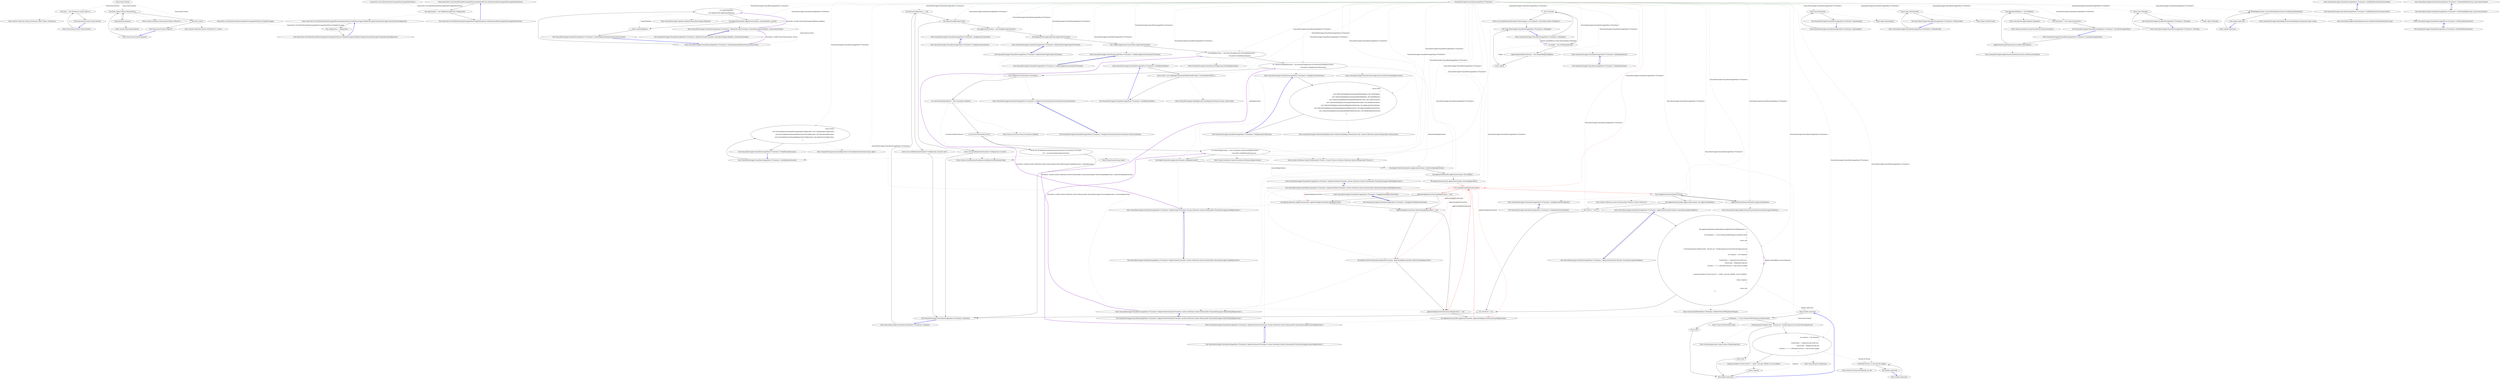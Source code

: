 digraph  {
n12 [label="Nancy.NancyContext", span=""];
n0 [cluster="Nancy.NancyContext.NancyContext()", label="Entry Nancy.NancyContext.NancyContext()", span="14-14"];
n1 [cluster="Nancy.NancyContext.NancyContext()", label="this.Items = new Dictionary<string, object>()", span="16-16"];
n2 [cluster="Nancy.NancyContext.NancyContext()", label="Exit Nancy.NancyContext.NancyContext()", span="14-14"];
n3 [cluster="System.Collections.Generic.Dictionary<TKey, TValue>.Dictionary()", label="Entry System.Collections.Generic.Dictionary<TKey, TValue>.Dictionary()", span="0-0"];
n4 [cluster="Nancy.NancyContext.Dispose()", label="Entry Nancy.NancyContext.Dispose()", span="37-37"];
n5 [cluster="Nancy.NancyContext.Dispose()", label="this.Items.Values.OfType<IDisposable>()", span="39-39"];
n6 [cluster="Nancy.NancyContext.Dispose()", label="disposableItem.Dispose()", span="41-41"];
n7 [cluster="Nancy.NancyContext.Dispose()", label="this.Items.Clear()", span="44-44"];
n9 [cluster="System.Collections.IEnumerable.OfType<TResult>()", label="Entry System.Collections.IEnumerable.OfType<TResult>()", span="0-0"];
n10 [cluster="System.IDisposable.Dispose()", label="Entry System.IDisposable.Dispose()", span="0-0"];
n8 [cluster="Nancy.NancyContext.Dispose()", label="Exit Nancy.NancyContext.Dispose()", span="37-37"];
n11 [cluster="System.Collections.Generic.ICollection<T>.Clear()", label="Entry System.Collections.Generic.ICollection<T>.Clear()", span="0-0"];
m0_0 [cluster="Nancy.Tests.Unit.DefaultNancyBootstrapperBootstrapperBaseFixture.DefaultNancyBootstrapperBootstrapperBaseFixture()", file="DefaultNancyBootstrapperBootstrapperBaseFixture.cs", label="Entry Nancy.Tests.Unit.DefaultNancyBootstrapperBootstrapperBaseFixture.DefaultNancyBootstrapperBootstrapperBaseFixture()", span="16-16"];
m0_1 [cluster="Nancy.Tests.Unit.DefaultNancyBootstrapperBootstrapperBaseFixture.DefaultNancyBootstrapperBootstrapperBaseFixture()", file="DefaultNancyBootstrapperBootstrapperBaseFixture.cs", label="this.bootstrapper = new FakeBootstrapper(this.Configuration)", span="18-18"];
m0_2 [cluster="Nancy.Tests.Unit.DefaultNancyBootstrapperBootstrapperBaseFixture.DefaultNancyBootstrapperBootstrapperBaseFixture()", file="DefaultNancyBootstrapperBootstrapperBaseFixture.cs", label="Exit Nancy.Tests.Unit.DefaultNancyBootstrapperBootstrapperBaseFixture.DefaultNancyBootstrapperBootstrapperBaseFixture()", span="16-16"];
m0_3 [cluster="Nancy.Tests.Unit.DefaultNancyBootstrapperBootstrapperBaseFixture.FakeBootstrapper.FakeBootstrapper(Nancy.Bootstrapper.NancyInternalConfiguration)", file="DefaultNancyBootstrapperBootstrapperBaseFixture.cs", label="Entry Nancy.Tests.Unit.DefaultNancyBootstrapperBootstrapperBaseFixture.FakeBootstrapper.FakeBootstrapper(Nancy.Bootstrapper.NancyInternalConfiguration)", span="30-30"];
m0_4 [cluster="Nancy.Tests.Unit.DefaultNancyBootstrapperBootstrapperBaseFixture.FakeBootstrapper.FakeBootstrapper(Nancy.Bootstrapper.NancyInternalConfiguration)", file="DefaultNancyBootstrapperBootstrapperBaseFixture.cs", label="this.configuration = configuration", span="32-32"];
m0_5 [cluster="Nancy.Tests.Unit.DefaultNancyBootstrapperBootstrapperBaseFixture.FakeBootstrapper.FakeBootstrapper(Nancy.Bootstrapper.NancyInternalConfiguration)", file="DefaultNancyBootstrapperBootstrapperBaseFixture.cs", label="Exit Nancy.Tests.Unit.DefaultNancyBootstrapperBootstrapperBaseFixture.FakeBootstrapper.FakeBootstrapper(Nancy.Bootstrapper.NancyInternalConfiguration)", span="30-30"];
m0_6 [file="DefaultNancyBootstrapperBootstrapperBaseFixture.cs", label="Nancy.Tests.Unit.DefaultNancyBootstrapperBootstrapperBaseFixture", span=""];
m0_7 [file="DefaultNancyBootstrapperBootstrapperBaseFixture.cs", label="Nancy.Tests.Unit.DefaultNancyBootstrapperBootstrapperBaseFixture.FakeBootstrapper", span=""];
m1_114 [cluster="Nancy.Bootstrapper.Pipelines.Pipelines(Nancy.Bootstrapper.IPipelines)", file="NancyBootstrapperBase.cs", label="Entry Nancy.Bootstrapper.Pipelines.Pipelines(Nancy.Bootstrapper.IPipelines)", span="23-23"];
m1_51 [cluster="Nancy.Bootstrapper.NancyInternalConfiguration.GetTypeRegistations()", file="NancyBootstrapperBase.cs", label="Entry Nancy.Bootstrapper.NancyInternalConfiguration.GetTypeRegistations()", span="201-201"];
m1_66 [cluster="Nancy.Bootstrapper.NancyBootstrapperBase<TContainer>.GetApplicationStartupTasks()", file="NancyBootstrapperBase.cs", label="Entry Nancy.Bootstrapper.NancyBootstrapperBase<TContainer>.GetApplicationStartupTasks()", span="306-306"];
m1_87 [cluster="Nancy.Bootstrapper.NancyBootstrapperBase<TContainer>.GetApplicationStartupTasks()", file="NancyBootstrapperBase.cs", label="Exit Nancy.Bootstrapper.NancyBootstrapperBase<TContainer>.GetApplicationStartupTasks()", span="306-306"];
m1_64 [cluster="Nancy.Bootstrapper.NancyBootstrapperBase<TContainer>.RegisterInstances(TContainer, System.Collections.Generic.IEnumerable<Nancy.Bootstrapper.InstanceRegistration>)", file="NancyBootstrapperBase.cs", label="Entry Nancy.Bootstrapper.NancyBootstrapperBase<TContainer>.RegisterInstances(TContainer, System.Collections.Generic.IEnumerable<Nancy.Bootstrapper.InstanceRegistration>)", span="481-481"];
m1_131 [cluster="Nancy.Bootstrapper.NancyBootstrapperBase<TContainer>.RegisterInstances(TContainer, System.Collections.Generic.IEnumerable<Nancy.Bootstrapper.InstanceRegistration>)", file="NancyBootstrapperBase.cs", label="Exit Nancy.Bootstrapper.NancyBootstrapperBase<TContainer>.RegisterInstances(TContainer, System.Collections.Generic.IEnumerable<Nancy.Bootstrapper.InstanceRegistration>)", span="481-481"];
m1_89 [cluster="Nancy.Bootstrapper.NancyBootstrapperBase<TContainer>.GetAllModules(Nancy.NancyContext)", file="NancyBootstrapperBase.cs", label="Entry Nancy.Bootstrapper.NancyBootstrapperBase<TContainer>.GetAllModules(Nancy.NancyContext)", span="319-319"];
m1_90 [cluster="Nancy.Bootstrapper.NancyBootstrapperBase<TContainer>.GetAllModules(Nancy.NancyContext)", file="NancyBootstrapperBase.cs", label="Exit Nancy.Bootstrapper.NancyBootstrapperBase<TContainer>.GetAllModules(Nancy.NancyContext)", span="319-319"];
m1_63 [cluster="Nancy.Bootstrapper.NancyBootstrapperBase<TContainer>.RegisterModules(TContainer, System.Collections.Generic.IEnumerable<Nancy.Bootstrapper.ModuleRegistration>)", file="NancyBootstrapperBase.cs", label="Entry Nancy.Bootstrapper.NancyBootstrapperBase<TContainer>.RegisterModules(TContainer, System.Collections.Generic.IEnumerable<Nancy.Bootstrapper.ModuleRegistration>)", span="474-474"];
m1_130 [cluster="Nancy.Bootstrapper.NancyBootstrapperBase<TContainer>.RegisterModules(TContainer, System.Collections.Generic.IEnumerable<Nancy.Bootstrapper.ModuleRegistration>)", file="NancyBootstrapperBase.cs", label="Exit Nancy.Bootstrapper.NancyBootstrapperBase<TContainer>.RegisterModules(TContainer, System.Collections.Generic.IEnumerable<Nancy.Bootstrapper.ModuleRegistration>)", span="474-474"];
m1_108 [cluster="object.GetHashCode()", file="NancyBootstrapperBase.cs", label="Entry object.GetHashCode()", span="0-0"];
m1_115 [cluster="Nancy.Bootstrapper.NancyBootstrapperBase<TContainer>.RequestStartup(TContainer, Nancy.Bootstrapper.IPipelines, Nancy.NancyContext)", file="NancyBootstrapperBase.cs", label="Entry Nancy.Bootstrapper.NancyBootstrapperBase<TContainer>.RequestStartup(TContainer, Nancy.Bootstrapper.IPipelines, Nancy.NancyContext)", span="408-408"];
m1_121 [cluster="Nancy.Bootstrapper.NancyBootstrapperBase<TContainer>.RequestStartup(TContainer, Nancy.Bootstrapper.IPipelines, Nancy.NancyContext)", file="NancyBootstrapperBase.cs", label="Exit Nancy.Bootstrapper.NancyBootstrapperBase<TContainer>.RequestStartup(TContainer, Nancy.Bootstrapper.IPipelines, Nancy.NancyContext)", span="408-408"];
m1_104 [cluster="object.Equals(object)", file="NancyBootstrapperBase.cs", label="Entry object.Equals(object)", span="0-0"];
m1_134 [cluster="Nancy.Bootstrapper.TypeRegistration.TypeRegistration(System.Type, System.Type)", file="NancyBootstrapperBase.cs", label="Entry Nancy.Bootstrapper.TypeRegistration.TypeRegistration(System.Type, System.Type)", span="14-14"];
m1_49 [cluster="Nancy.Bootstrapper.NancyBootstrapperBase<TContainer>.RegisterBootstrapperTypes(TContainer)", file="NancyBootstrapperBase.cs", label="Entry Nancy.Bootstrapper.NancyBootstrapperBase<TContainer>.RegisterBootstrapperTypes(TContainer)", span="452-452"];
m1_127 [cluster="Nancy.Bootstrapper.NancyBootstrapperBase<TContainer>.RegisterBootstrapperTypes(TContainer)", file="NancyBootstrapperBase.cs", label="Exit Nancy.Bootstrapper.NancyBootstrapperBase<TContainer>.RegisterBootstrapperTypes(TContainer)", span="452-452"];
m1_68 [cluster="Nancy.Bootstrapper.IApplicationStartup.Initialize(Nancy.Bootstrapper.IPipelines)", file="NancyBootstrapperBase.cs", label="Entry Nancy.Bootstrapper.IApplicationStartup.Initialize(Nancy.Bootstrapper.IPipelines)", span="11-11"];
m1_11 [cluster="Nancy.Bootstrapper.ModuleRegistration.ModuleRegistration(System.Type, string)", file="NancyBootstrapperBase.cs", label="Entry Nancy.Bootstrapper.ModuleRegistration.ModuleRegistration(System.Type, string)", span="11-11"];
m1_119 [cluster="object.ToString()", file="NancyBootstrapperBase.cs", label="Entry object.ToString()", span="0-0"];
m1_60 [cluster="Nancy.Bootstrapper.NancyBootstrapperBase<TContainer>.GetAdditionalInstances()", file="NancyBootstrapperBase.cs", label="Entry Nancy.Bootstrapper.NancyBootstrapperBase<TContainer>.GetAdditionalInstances()", span="498-498"];
m1_135 [cluster="Nancy.Bootstrapper.NancyBootstrapperBase<TContainer>.GetAdditionalInstances()", file="NancyBootstrapperBase.cs", label="return new[] {\r\n                new InstanceRegistration(typeof(CryptographyConfiguration), this.CryptographyConfiguration),\r\n                new InstanceRegistration(typeof(NancyInternalConfiguration), this.InternalConfiguration), \r\n                new InstanceRegistration(typeof(DiagnosticsConfiguration), this.DiagnosticsConfiguration), \r\n            };", span="500-504"];
m1_136 [cluster="Nancy.Bootstrapper.NancyBootstrapperBase<TContainer>.GetAdditionalInstances()", file="NancyBootstrapperBase.cs", label="Exit Nancy.Bootstrapper.NancyBootstrapperBase<TContainer>.GetAdditionalInstances()", span="498-498"];
m1_58 [cluster="string.Format(string, object)", file="NancyBootstrapperBase.cs", label="Entry string.Format(string, object)", span="0-0"];
m1_101 [cluster="Nancy.Bootstrapper.NancyBootstrapperBase<TContainer>.Equals(object)", file="NancyBootstrapperBase.cs", label="Entry Nancy.Bootstrapper.NancyBootstrapperBase<TContainer>.Equals(object)", span="352-352"];
m1_102 [cluster="Nancy.Bootstrapper.NancyBootstrapperBase<TContainer>.Equals(object)", file="NancyBootstrapperBase.cs", label="return base.Equals(obj);", span="354-354"];
m1_103 [cluster="Nancy.Bootstrapper.NancyBootstrapperBase<TContainer>.Equals(object)", file="NancyBootstrapperBase.cs", label="Exit Nancy.Bootstrapper.NancyBootstrapperBase<TContainer>.Equals(object)", span="352-352"];
m1_5 [cluster="Nancy.Bootstrapper.AppDomainAssemblyTypeScanner.LoadNancyAssemblies()", file="NancyBootstrapperBase.cs", label="Entry Nancy.Bootstrapper.AppDomainAssemblyTypeScanner.LoadNancyAssemblies()", span="146-146"];
m1_54 [cluster="Nancy.Bootstrapper.NancyInternalConfiguration.GetCollectionTypeRegistrations()", file="NancyBootstrapperBase.cs", label="Entry Nancy.Bootstrapper.NancyInternalConfiguration.GetCollectionTypeRegistrations()", span="236-236"];
m1_59 [cluster="Nancy.Conventions.NancyConventions.GetInstanceRegistrations()", file="NancyBootstrapperBase.cs", label="Entry Nancy.Conventions.NancyConventions.GetInstanceRegistrations()", span="57-57"];
m1_50 [cluster="Nancy.Bootstrapper.NancyBootstrapperBase<TContainer>.ConfigureApplicationContainer(TContainer)", file="NancyBootstrapperBase.cs", label="Entry Nancy.Bootstrapper.NancyBootstrapperBase<TContainer>.ConfigureApplicationContainer(TContainer)", span="416-416"];
m1_122 [cluster="Nancy.Bootstrapper.NancyBootstrapperBase<TContainer>.ConfigureApplicationContainer(TContainer)", file="NancyBootstrapperBase.cs", label="Exit Nancy.Bootstrapper.NancyBootstrapperBase<TContainer>.ConfigureApplicationContainer(TContainer)", span="416-416"];
m1_70 [cluster="Nancy.NamedPipelineBase<TDelegate>.AddItemToStartOfPipeline(TDelegate)", file="NancyBootstrapperBase.cs", label="Entry Nancy.NamedPipelineBase<TDelegate>.AddItemToStartOfPipeline(TDelegate)", span="45-45"];
m1_6 [cluster="Nancy.Bootstrapper.Pipelines.Pipelines()", file="NancyBootstrapperBase.cs", label="Entry Nancy.Bootstrapper.Pipelines.Pipelines()", span="12-12"];
m1_86 [cluster="System.IO.Stream.Write(byte[], int, int)", file="NancyBootstrapperBase.cs", label="Entry System.IO.Stream.Write(byte[], int, int)", span="0-0"];
m1_13 [cluster="Nancy.Bootstrapper.IModuleKeyGenerator.GetKeyForModuleType(System.Type)", file="NancyBootstrapperBase.cs", label="Entry Nancy.Bootstrapper.IModuleKeyGenerator.GetKeyForModuleType(System.Type)", span="14-14"];
m1_57 [cluster="Nancy.Conventions.NancyConventions.Validate()", file="NancyBootstrapperBase.cs", label="Entry Nancy.Conventions.NancyConventions.Validate()", span="39-39"];
m1_91 [cluster="Nancy.Bootstrapper.NancyBootstrapperBase<TContainer>.GetModuleByKey(string, Nancy.NancyContext)", file="NancyBootstrapperBase.cs", label="Entry Nancy.Bootstrapper.NancyBootstrapperBase<TContainer>.GetModuleByKey(string, Nancy.NancyContext)", span="327-327"];
m1_92 [cluster="Nancy.Bootstrapper.NancyBootstrapperBase<TContainer>.GetModuleByKey(string, Nancy.NancyContext)", file="NancyBootstrapperBase.cs", label="Exit Nancy.Bootstrapper.NancyBootstrapperBase<TContainer>.GetModuleByKey(string, Nancy.NancyContext)", span="327-327"];
m1_109 [cluster="Nancy.Bootstrapper.NancyBootstrapperBase<TContainer>.InitializeRequestPipelines(Nancy.NancyContext)", file="NancyBootstrapperBase.cs", label="Entry Nancy.Bootstrapper.NancyBootstrapperBase<TContainer>.InitializeRequestPipelines(Nancy.NancyContext)", span="371-371"];
m1_110 [cluster="Nancy.Bootstrapper.NancyBootstrapperBase<TContainer>.InitializeRequestPipelines(Nancy.NancyContext)", file="NancyBootstrapperBase.cs", label="var requestPipelines =\r\n                new Pipelines(this.ApplicationPipelines)", span="373-374"];
m1_111 [cluster="Nancy.Bootstrapper.NancyBootstrapperBase<TContainer>.InitializeRequestPipelines(Nancy.NancyContext)", file="NancyBootstrapperBase.cs", label="this.RequestStartup(this.ApplicationContainer, requestPipelines, context)", span="376-376"];
m1_112 [cluster="Nancy.Bootstrapper.NancyBootstrapperBase<TContainer>.InitializeRequestPipelines(Nancy.NancyContext)", file="NancyBootstrapperBase.cs", label="return requestPipelines;", span="378-378"];
m1_113 [cluster="Nancy.Bootstrapper.NancyBootstrapperBase<TContainer>.InitializeRequestPipelines(Nancy.NancyContext)", file="NancyBootstrapperBase.cs", label="Exit Nancy.Bootstrapper.NancyBootstrapperBase<TContainer>.InitializeRequestPipelines(Nancy.NancyContext)", span="371-371"];
m1_47 [cluster="System.InvalidOperationException.InvalidOperationException(string)", file="NancyBootstrapperBase.cs", label="Entry System.InvalidOperationException.InvalidOperationException(string)", span="0-0"];
m1_56 [cluster="Nancy.Bootstrapper.NancyBootstrapperBase<TContainer>.ConfigureConventions(Nancy.Conventions.NancyConventions)", file="NancyBootstrapperBase.cs", label="Entry Nancy.Bootstrapper.NancyBootstrapperBase<TContainer>.ConfigureConventions(Nancy.Conventions.NancyConventions)", span="424-424"];
m1_123 [cluster="Nancy.Bootstrapper.NancyBootstrapperBase<TContainer>.ConfigureConventions(Nancy.Conventions.NancyConventions)", file="NancyBootstrapperBase.cs", label="Exit Nancy.Bootstrapper.NancyBootstrapperBase<TContainer>.ConfigureConventions(Nancy.Conventions.NancyConventions)", span="424-424"];
m1_105 [cluster="Nancy.Bootstrapper.NancyBootstrapperBase<TContainer>.GetHashCode()", file="NancyBootstrapperBase.cs", label="Entry Nancy.Bootstrapper.NancyBootstrapperBase<TContainer>.GetHashCode()", span="361-361"];
m1_106 [cluster="Nancy.Bootstrapper.NancyBootstrapperBase<TContainer>.GetHashCode()", file="NancyBootstrapperBase.cs", label="return base.GetHashCode();", span="363-363"];
m1_107 [cluster="Nancy.Bootstrapper.NancyBootstrapperBase<TContainer>.GetHashCode()", file="NancyBootstrapperBase.cs", label="Exit Nancy.Bootstrapper.NancyBootstrapperBase<TContainer>.GetHashCode()", span="361-361"];
m1_53 [cluster="System.Collections.Generic.IEnumerable<TSource>.Concat<TSource>(System.Collections.Generic.IEnumerable<TSource>)", file="NancyBootstrapperBase.cs", label="Entry System.Collections.Generic.IEnumerable<TSource>.Concat<TSource>(System.Collections.Generic.IEnumerable<TSource>)", span="0-0"];
m1_0 [cluster="Nancy.Bootstrapper.NancyBootstrapperBase<TContainer>.NancyBootstrapperBase()", file="NancyBootstrapperBase.cs", label="Entry Nancy.Bootstrapper.NancyBootstrapperBase<TContainer>.NancyBootstrapperBase()", span="53-53"];
m1_1 [cluster="Nancy.Bootstrapper.NancyBootstrapperBase<TContainer>.NancyBootstrapperBase()", file="NancyBootstrapperBase.cs", label="AppDomainAssemblyTypeScanner.LoadNancyAssemblies()", span="55-55"];
m1_2 [cluster="Nancy.Bootstrapper.NancyBootstrapperBase<TContainer>.NancyBootstrapperBase()", file="NancyBootstrapperBase.cs", label="this.ApplicationPipelines = new Pipelines()", span="57-57"];
m1_3 [cluster="Nancy.Bootstrapper.NancyBootstrapperBase<TContainer>.NancyBootstrapperBase()", file="NancyBootstrapperBase.cs", label="this.conventions = new NancyConventions()", span="58-58"];
m1_4 [cluster="Nancy.Bootstrapper.NancyBootstrapperBase<TContainer>.NancyBootstrapperBase()", file="NancyBootstrapperBase.cs", label="Exit Nancy.Bootstrapper.NancyBootstrapperBase<TContainer>.NancyBootstrapperBase()", span="53-53"];
m1_65 [cluster="Nancy.Bootstrapper.NancyBootstrapperBase<TContainer>.GetApplicationRegistrationTasks()", file="NancyBootstrapperBase.cs", label="Entry Nancy.Bootstrapper.NancyBootstrapperBase<TContainer>.GetApplicationRegistrationTasks()", span="312-312"];
m1_88 [cluster="Nancy.Bootstrapper.NancyBootstrapperBase<TContainer>.GetApplicationRegistrationTasks()", file="NancyBootstrapperBase.cs", label="Exit Nancy.Bootstrapper.NancyBootstrapperBase<TContainer>.GetApplicationRegistrationTasks()", span="312-312"];
m1_80 [cluster="string.IsNullOrEmpty(string)", file="NancyBootstrapperBase.cs", label="Entry string.IsNullOrEmpty(string)", span="0-0"];
m1_116 [cluster="Nancy.Bootstrapper.NancyBootstrapperBase<TContainer>.ToString()", file="NancyBootstrapperBase.cs", label="Entry Nancy.Bootstrapper.NancyBootstrapperBase<TContainer>.ToString()", span="385-385"];
m1_117 [cluster="Nancy.Bootstrapper.NancyBootstrapperBase<TContainer>.ToString()", file="NancyBootstrapperBase.cs", label="return base.ToString();", span="387-387"];
m1_118 [cluster="Nancy.Bootstrapper.NancyBootstrapperBase<TContainer>.ToString()", file="NancyBootstrapperBase.cs", label="Exit Nancy.Bootstrapper.NancyBootstrapperBase<TContainer>.ToString()", span="385-385"];
m1_67 [cluster="System.Collections.Generic.IEnumerable<TSource>.ToList<TSource>()", file="NancyBootstrapperBase.cs", label="Entry System.Collections.Generic.IEnumerable<TSource>.ToList<TSource>()", span="0-0"];
m1_137 [cluster="Nancy.Bootstrapper.InstanceRegistration.InstanceRegistration(System.Type, object)", file="NancyBootstrapperBase.cs", label="Entry Nancy.Bootstrapper.InstanceRegistration.InstanceRegistration(System.Type, object)", span="14-14"];
m1_93 [cluster="Nancy.Bootstrapper.NancyBootstrapperBase<TContainer>.GetEngine()", file="NancyBootstrapperBase.cs", label="Entry Nancy.Bootstrapper.NancyBootstrapperBase<TContainer>.GetEngine()", span="333-333"];
m1_94 [cluster="Nancy.Bootstrapper.NancyBootstrapperBase<TContainer>.GetEngine()", file="NancyBootstrapperBase.cs", label="!this.initialised", span="335-335"];
m1_95 [cluster="Nancy.Bootstrapper.NancyBootstrapperBase<TContainer>.GetEngine()", file="NancyBootstrapperBase.cs", label="throw new InvalidOperationException(''Bootstrapper is not initialised. Call Initialise before GetEngine'');", span="337-337"];
m1_96 [cluster="Nancy.Bootstrapper.NancyBootstrapperBase<TContainer>.GetEngine()", file="NancyBootstrapperBase.cs", label="var engine = this.GetEngineInternal()", span="340-340"];
m1_97 [cluster="Nancy.Bootstrapper.NancyBootstrapperBase<TContainer>.GetEngine()", file="NancyBootstrapperBase.cs", label="engine.RequestPipelinesFactory = this.InitializeRequestPipelines", span="342-342"];
m1_98 [cluster="Nancy.Bootstrapper.NancyBootstrapperBase<TContainer>.GetEngine()", file="NancyBootstrapperBase.cs", label="return engine;", span="344-344"];
m1_99 [cluster="Nancy.Bootstrapper.NancyBootstrapperBase<TContainer>.GetEngine()", file="NancyBootstrapperBase.cs", label="Exit Nancy.Bootstrapper.NancyBootstrapperBase<TContainer>.GetEngine()", span="333-333"];
m1_12 [cluster="Nancy.Bootstrapper.NancyBootstrapperBase<TContainer>.GetModuleKeyGenerator()", file="NancyBootstrapperBase.cs", label="Entry Nancy.Bootstrapper.NancyBootstrapperBase<TContainer>.GetModuleKeyGenerator()", span="438-438"];
m1_125 [cluster="Nancy.Bootstrapper.NancyBootstrapperBase<TContainer>.GetModuleKeyGenerator()", file="NancyBootstrapperBase.cs", label="Exit Nancy.Bootstrapper.NancyBootstrapperBase<TContainer>.GetModuleKeyGenerator()", span="438-438"];
m1_14 [cluster="Nancy.Bootstrapper.NancyBootstrapperBase<TContainer>.Initialise()", file="NancyBootstrapperBase.cs", label="Entry Nancy.Bootstrapper.NancyBootstrapperBase<TContainer>.Initialise()", span="207-207"];
m1_15 [cluster="Nancy.Bootstrapper.NancyBootstrapperBase<TContainer>.Initialise()", file="NancyBootstrapperBase.cs", label="this.InternalConfiguration == null", span="209-209"];
m1_16 [cluster="Nancy.Bootstrapper.NancyBootstrapperBase<TContainer>.Initialise()", file="NancyBootstrapperBase.cs", label="throw new InvalidOperationException(''Configuration cannot be null'');", span="211-211"];
m1_17 [cluster="Nancy.Bootstrapper.NancyBootstrapperBase<TContainer>.Initialise()", file="NancyBootstrapperBase.cs", label="!this.InternalConfiguration.IsValid", span="214-214"];
m1_18 [cluster="Nancy.Bootstrapper.NancyBootstrapperBase<TContainer>.Initialise()", file="NancyBootstrapperBase.cs", label="throw new InvalidOperationException(''Configuration is invalid'');", span="216-216"];
m1_19 [cluster="Nancy.Bootstrapper.NancyBootstrapperBase<TContainer>.Initialise()", file="NancyBootstrapperBase.cs", label="this.ApplicationContainer = this.GetApplicationContainer()", span="219-219"];
m1_20 [cluster="Nancy.Bootstrapper.NancyBootstrapperBase<TContainer>.Initialise()", file="NancyBootstrapperBase.cs", label="this.RegisterBootstrapperTypes(this.ApplicationContainer)", span="221-221"];
m1_21 [cluster="Nancy.Bootstrapper.NancyBootstrapperBase<TContainer>.Initialise()", file="NancyBootstrapperBase.cs", label="this.ConfigureApplicationContainer(this.ApplicationContainer)", span="223-223"];
m1_22 [cluster="Nancy.Bootstrapper.NancyBootstrapperBase<TContainer>.Initialise()", file="NancyBootstrapperBase.cs", label="var typeRegistrations = this.InternalConfiguration.GetTypeRegistations()\r\n                                        .Concat(this.GetAdditionalTypes())", span="225-226"];
m1_23 [cluster="Nancy.Bootstrapper.NancyBootstrapperBase<TContainer>.Initialise()", file="NancyBootstrapperBase.cs", label="var collectionTypeRegistrations = this.InternalConfiguration.GetCollectionTypeRegistrations()\r\n                                                  .Concat(this.GetApplicationCollections())", span="228-229"];
m1_29 [cluster="Nancy.Bootstrapper.NancyBootstrapperBase<TContainer>.Initialise()", file="NancyBootstrapperBase.cs", label="this.RegisterTypes(this.ApplicationContainer, typeRegistrations)", span="242-242"];
m1_24 [cluster="Nancy.Bootstrapper.NancyBootstrapperBase<TContainer>.Initialise()", file="NancyBootstrapperBase.cs", label="this.ConfigureConventions(this.Conventions)", span="232-232"];
m1_30 [cluster="Nancy.Bootstrapper.NancyBootstrapperBase<TContainer>.Initialise()", file="NancyBootstrapperBase.cs", label="this.RegisterCollectionTypes(this.ApplicationContainer, collectionTypeRegistrations)", span="243-243"];
m1_25 [cluster="Nancy.Bootstrapper.NancyBootstrapperBase<TContainer>.Initialise()", file="NancyBootstrapperBase.cs", label="var conventionValidationResult = this.Conventions.Validate()", span="233-233"];
m1_26 [cluster="Nancy.Bootstrapper.NancyBootstrapperBase<TContainer>.Initialise()", file="NancyBootstrapperBase.cs", label="!conventionValidationResult.Item1", span="234-234"];
m1_27 [cluster="Nancy.Bootstrapper.NancyBootstrapperBase<TContainer>.Initialise()", file="NancyBootstrapperBase.cs", label="throw new InvalidOperationException(string.Format(''Conventions are invalid:\n\n{0}'', conventionValidationResult.Item2));", span="236-236"];
m1_28 [cluster="Nancy.Bootstrapper.NancyBootstrapperBase<TContainer>.Initialise()", file="NancyBootstrapperBase.cs", label="var instanceRegistrations = this.Conventions.GetInstanceRegistrations()\r\n                                            .Concat(this.GetAdditionalInstances())", span="239-240"];
m1_32 [cluster="Nancy.Bootstrapper.NancyBootstrapperBase<TContainer>.Initialise()", file="NancyBootstrapperBase.cs", label="this.RegisterInstances(this.ApplicationContainer, instanceRegistrations)", span="245-245"];
m1_31 [cluster="Nancy.Bootstrapper.NancyBootstrapperBase<TContainer>.Initialise()", file="NancyBootstrapperBase.cs", label="this.RegisterModules(this.ApplicationContainer, this.Modules)", span="244-244"];
m1_33 [cluster="Nancy.Bootstrapper.NancyBootstrapperBase<TContainer>.Initialise()", color=red, community=0, file="NancyBootstrapperBase.cs", label="0: this.GetApplicationRegistrationTasks()", span="247-247"];
m1_34 [cluster="Nancy.Bootstrapper.NancyBootstrapperBase<TContainer>.Initialise()", file="NancyBootstrapperBase.cs", label="applicationRegistrationTask.TypeRegistrations != null", span="249-249"];
m1_40 [cluster="Nancy.Bootstrapper.NancyBootstrapperBase<TContainer>.Initialise()", file="NancyBootstrapperBase.cs", label="this.GetApplicationStartupTasks().ToList()", span="265-265"];
m1_35 [cluster="Nancy.Bootstrapper.NancyBootstrapperBase<TContainer>.Initialise()", file="NancyBootstrapperBase.cs", label="this.RegisterTypes(this.ApplicationContainer, applicationRegistrationTask.TypeRegistrations)", span="251-251"];
m1_36 [cluster="Nancy.Bootstrapper.NancyBootstrapperBase<TContainer>.Initialise()", file="NancyBootstrapperBase.cs", label="applicationRegistrationTask.CollectionTypeRegistrations != null", span="254-254"];
m1_37 [cluster="Nancy.Bootstrapper.NancyBootstrapperBase<TContainer>.Initialise()", file="NancyBootstrapperBase.cs", label="this.RegisterCollectionTypes(this.ApplicationContainer, applicationRegistrationTask.CollectionTypeRegistrations)", span="256-256"];
m1_38 [cluster="Nancy.Bootstrapper.NancyBootstrapperBase<TContainer>.Initialise()", file="NancyBootstrapperBase.cs", label="applicationRegistrationTask.InstanceRegistrations != null", span="259-259"];
m1_39 [cluster="Nancy.Bootstrapper.NancyBootstrapperBase<TContainer>.Initialise()", file="NancyBootstrapperBase.cs", label="this.RegisterInstances(this.ApplicationContainer, applicationRegistrationTask.InstanceRegistrations)", span="261-261"];
m1_41 [cluster="Nancy.Bootstrapper.NancyBootstrapperBase<TContainer>.Initialise()", file="NancyBootstrapperBase.cs", label="applicationStartupTask.Initialize(this.ApplicationPipelines)", span="267-267"];
m1_42 [cluster="Nancy.Bootstrapper.NancyBootstrapperBase<TContainer>.Initialise()", file="NancyBootstrapperBase.cs", label="this.ApplicationStartup(this.ApplicationContainer, this.ApplicationPipelines)", span="270-270"];
m1_43 [cluster="Nancy.Bootstrapper.NancyBootstrapperBase<TContainer>.Initialise()", file="NancyBootstrapperBase.cs", label="this.FavIcon != null", span="272-272"];
m1_44 [cluster="Nancy.Bootstrapper.NancyBootstrapperBase<TContainer>.Initialise()", file="NancyBootstrapperBase.cs", label="this.ApplicationPipelines.BeforeRequest.AddItemToStartOfPipeline(ctx =>\r\n                    {\r\n                        if (ctx.Request == null || String.IsNullOrEmpty(ctx.Request.Path))\r\n                        {\r\n                            return null;\r\n                        }\r\n\r\n                        if (String.Equals(ctx.Request.Path, ''/favicon.ico'', StringComparison.InvariantCultureIgnoreCase))\r\n                        {\r\n                            var response = new Response\r\n                                {\r\n                                    ContentType = ''image/vnd.microsoft.icon'',\r\n                                    StatusCode = HttpStatusCode.OK,\r\n                                    Contents = s => s.Write(this.FavIcon, 0, this.FavIcon.Length)\r\n                                };\r\n\r\n                            response.Headers[''Cache-Control''] = ''public, max-age=604800, must-revalidate'';\r\n\r\n                            return response;\r\n                        }\r\n\r\n                        return null;\r\n                    })", span="274-296"];
m1_45 [cluster="Nancy.Bootstrapper.NancyBootstrapperBase<TContainer>.Initialise()", file="NancyBootstrapperBase.cs", label="this.initialised = true", span="299-299"];
m1_46 [cluster="Nancy.Bootstrapper.NancyBootstrapperBase<TContainer>.Initialise()", file="NancyBootstrapperBase.cs", label="Exit Nancy.Bootstrapper.NancyBootstrapperBase<TContainer>.Initialise()", span="207-207"];
m1_83 [cluster="lambda expression", file="NancyBootstrapperBase.cs", label="Entry lambda expression", span="287-287"];
m1_8 [cluster="lambda expression", file="NancyBootstrapperBase.cs", label="Entry lambda expression", span="102-102"];
m1_9 [cluster="lambda expression", file="NancyBootstrapperBase.cs", label="new ModuleRegistration(t, this.GetModuleKeyGenerator().GetKeyForModuleType(t))", span="102-102"];
m1_10 [cluster="lambda expression", file="NancyBootstrapperBase.cs", label="Exit lambda expression", span="102-102"];
m1_71 [cluster="lambda expression", file="NancyBootstrapperBase.cs", label="Entry lambda expression", span="274-296"];
m1_72 [cluster="lambda expression", file="NancyBootstrapperBase.cs", label="ctx.Request == null || String.IsNullOrEmpty(ctx.Request.Path)", span="276-276"];
m1_74 [cluster="lambda expression", file="NancyBootstrapperBase.cs", label="String.Equals(ctx.Request.Path, ''/favicon.ico'', StringComparison.InvariantCultureIgnoreCase)", span="281-281"];
m1_73 [cluster="lambda expression", file="NancyBootstrapperBase.cs", label="return null;", span="278-278"];
m1_75 [cluster="lambda expression", file="NancyBootstrapperBase.cs", label="var response = new Response\r\n                                {\r\n                                    ContentType = ''image/vnd.microsoft.icon'',\r\n                                    StatusCode = HttpStatusCode.OK,\r\n                                    Contents = s => s.Write(this.FavIcon, 0, this.FavIcon.Length)\r\n                                }", span="283-288"];
m1_78 [cluster="lambda expression", file="NancyBootstrapperBase.cs", label="return null;", span="295-295"];
m1_76 [cluster="lambda expression", file="NancyBootstrapperBase.cs", label="response.Headers[''Cache-Control''] = ''public, max-age=604800, must-revalidate''", span="290-290"];
m1_84 [cluster="lambda expression", file="NancyBootstrapperBase.cs", label="s.Write(this.FavIcon, 0, this.FavIcon.Length)", span="287-287"];
m1_77 [cluster="lambda expression", file="NancyBootstrapperBase.cs", label="return response;", span="292-292"];
m1_79 [cluster="lambda expression", file="NancyBootstrapperBase.cs", label="Exit lambda expression", span="274-296"];
m1_85 [cluster="lambda expression", file="NancyBootstrapperBase.cs", label="Exit lambda expression", span="287-287"];
m1_81 [cluster="string.Equals(string, string, System.StringComparison)", file="NancyBootstrapperBase.cs", label="Entry string.Equals(string, string, System.StringComparison)", span="0-0"];
m1_52 [cluster="Nancy.Bootstrapper.NancyBootstrapperBase<TContainer>.GetAdditionalTypes()", file="NancyBootstrapperBase.cs", label="Entry Nancy.Bootstrapper.NancyBootstrapperBase<TContainer>.GetAdditionalTypes()", span="488-488"];
m1_132 [cluster="Nancy.Bootstrapper.NancyBootstrapperBase<TContainer>.GetAdditionalTypes()", file="NancyBootstrapperBase.cs", label="return new[] { new TypeRegistration(typeof(IRootPathProvider), this.RootPathProvider) };", span="490-490"];
m1_133 [cluster="Nancy.Bootstrapper.NancyBootstrapperBase<TContainer>.GetAdditionalTypes()", file="NancyBootstrapperBase.cs", label="Exit Nancy.Bootstrapper.NancyBootstrapperBase<TContainer>.GetAdditionalTypes()", span="488-488"];
m1_62 [cluster="Nancy.Bootstrapper.NancyBootstrapperBase<TContainer>.RegisterCollectionTypes(TContainer, System.Collections.Generic.IEnumerable<Nancy.Bootstrapper.CollectionTypeRegistration>)", file="NancyBootstrapperBase.cs", label="Entry Nancy.Bootstrapper.NancyBootstrapperBase<TContainer>.RegisterCollectionTypes(TContainer, System.Collections.Generic.IEnumerable<Nancy.Bootstrapper.CollectionTypeRegistration>)", span="467-467"];
m1_129 [cluster="Nancy.Bootstrapper.NancyBootstrapperBase<TContainer>.RegisterCollectionTypes(TContainer, System.Collections.Generic.IEnumerable<Nancy.Bootstrapper.CollectionTypeRegistration>)", file="NancyBootstrapperBase.cs", label="Exit Nancy.Bootstrapper.NancyBootstrapperBase<TContainer>.RegisterCollectionTypes(TContainer, System.Collections.Generic.IEnumerable<Nancy.Bootstrapper.CollectionTypeRegistration>)", span="467-467"];
m1_48 [cluster="Nancy.Bootstrapper.NancyBootstrapperBase<TContainer>.GetApplicationContainer()", file="NancyBootstrapperBase.cs", label="Entry Nancy.Bootstrapper.NancyBootstrapperBase<TContainer>.GetApplicationContainer()", span="444-444"];
m1_126 [cluster="Nancy.Bootstrapper.NancyBootstrapperBase<TContainer>.GetApplicationContainer()", file="NancyBootstrapperBase.cs", label="Exit Nancy.Bootstrapper.NancyBootstrapperBase<TContainer>.GetApplicationContainer()", span="444-444"];
m1_55 [cluster="Nancy.Bootstrapper.NancyBootstrapperBase<TContainer>.GetApplicationCollections()", file="NancyBootstrapperBase.cs", label="Entry Nancy.Bootstrapper.NancyBootstrapperBase<TContainer>.GetApplicationCollections()", span="512-512"];
m1_138 [cluster="Nancy.Bootstrapper.NancyBootstrapperBase<TContainer>.GetApplicationCollections()", file="NancyBootstrapperBase.cs", label="return new[]\r\n                {\r\n                    new CollectionTypeRegistration(typeof(IViewEngine), this.ViewEngines),\r\n                    new CollectionTypeRegistration(typeof(IModelBinder), this.ModelBinders),\r\n                    new CollectionTypeRegistration(typeof(ITypeConverter), this.TypeConverters),\r\n                    new CollectionTypeRegistration(typeof(IBodyDeserializer), this.BodyDeserializers),\r\n                    new CollectionTypeRegistration(typeof(IApplicationStartup), this.ApplicationStartupTasks), \r\n                    new CollectionTypeRegistration(typeof(IApplicationRegistrations), this.ApplicationRegistrationTasks), \r\n                    new CollectionTypeRegistration(typeof(IModelValidatorFactory), this.ModelValidatorFactories)\r\n                };", span="514-523"];
m1_139 [cluster="Nancy.Bootstrapper.NancyBootstrapperBase<TContainer>.GetApplicationCollections()", file="NancyBootstrapperBase.cs", label="Exit Nancy.Bootstrapper.NancyBootstrapperBase<TContainer>.GetApplicationCollections()", span="512-512"];
m1_140 [cluster="Nancy.Bootstrapper.CollectionTypeRegistration.CollectionTypeRegistration(System.Type, System.Collections.Generic.IEnumerable<System.Type>)", file="NancyBootstrapperBase.cs", label="Entry Nancy.Bootstrapper.CollectionTypeRegistration.CollectionTypeRegistration(System.Type, System.Collections.Generic.IEnumerable<System.Type>)", span="19-19"];
m1_61 [cluster="Nancy.Bootstrapper.NancyBootstrapperBase<TContainer>.RegisterTypes(TContainer, System.Collections.Generic.IEnumerable<Nancy.Bootstrapper.TypeRegistration>)", file="NancyBootstrapperBase.cs", label="Entry Nancy.Bootstrapper.NancyBootstrapperBase<TContainer>.RegisterTypes(TContainer, System.Collections.Generic.IEnumerable<Nancy.Bootstrapper.TypeRegistration>)", span="459-459"];
m1_128 [cluster="Nancy.Bootstrapper.NancyBootstrapperBase<TContainer>.RegisterTypes(TContainer, System.Collections.Generic.IEnumerable<Nancy.Bootstrapper.TypeRegistration>)", file="NancyBootstrapperBase.cs", label="Exit Nancy.Bootstrapper.NancyBootstrapperBase<TContainer>.RegisterTypes(TContainer, System.Collections.Generic.IEnumerable<Nancy.Bootstrapper.TypeRegistration>)", span="459-459"];
m1_69 [cluster="Nancy.Bootstrapper.NancyBootstrapperBase<TContainer>.ApplicationStartup(TContainer, Nancy.Bootstrapper.IPipelines)", file="NancyBootstrapperBase.cs", label="Entry Nancy.Bootstrapper.NancyBootstrapperBase<TContainer>.ApplicationStartup(TContainer, Nancy.Bootstrapper.IPipelines)", span="396-396"];
m1_120 [cluster="Nancy.Bootstrapper.NancyBootstrapperBase<TContainer>.ApplicationStartup(TContainer, Nancy.Bootstrapper.IPipelines)", file="NancyBootstrapperBase.cs", label="Exit Nancy.Bootstrapper.NancyBootstrapperBase<TContainer>.ApplicationStartup(TContainer, Nancy.Bootstrapper.IPipelines)", span="396-396"];
m1_7 [cluster="Nancy.Conventions.NancyConventions.NancyConventions()", file="NancyBootstrapperBase.cs", label="Entry Nancy.Conventions.NancyConventions.NancyConventions()", span="23-23"];
m1_100 [cluster="Nancy.Bootstrapper.NancyBootstrapperBase<TContainer>.GetEngineInternal()", file="NancyBootstrapperBase.cs", label="Entry Nancy.Bootstrapper.NancyBootstrapperBase<TContainer>.GetEngineInternal()", span="432-432"];
m1_124 [cluster="Nancy.Bootstrapper.NancyBootstrapperBase<TContainer>.GetEngineInternal()", file="NancyBootstrapperBase.cs", label="Exit Nancy.Bootstrapper.NancyBootstrapperBase<TContainer>.GetEngineInternal()", span="432-432"];
m1_82 [cluster="Nancy.Response.Response()", file="NancyBootstrapperBase.cs", label="Entry Nancy.Response.Response()", span="20-20"];
m1_141 [file="NancyBootstrapperBase.cs", label="Nancy.Bootstrapper.NancyBootstrapperBase<TContainer>", span=""];
n12 -> n1  [color=darkseagreen4, key=1, label="Nancy.NancyContext", style=dashed];
n12 -> n5  [color=darkseagreen4, key=1, label="Nancy.NancyContext", style=dashed];
n12 -> n7  [color=darkseagreen4, key=1, label="Nancy.NancyContext", style=dashed];
n0 -> n1  [key=0, style=solid];
n1 -> n2  [key=0, style=solid];
n1 -> n3  [key=2, style=dotted];
n2 -> n0  [color=blue, key=0, style=bold];
n4 -> n5  [key=0, style=solid];
n5 -> n6  [key=0, style=solid];
n5 -> n7  [key=0, style=solid];
n5 -> n9  [key=2, style=dotted];
n6 -> n5  [key=0, style=solid];
n6 -> n10  [key=2, style=dotted];
n7 -> n8  [key=0, style=solid];
n7 -> n11  [key=2, style=dotted];
n8 -> n4  [color=blue, key=0, style=bold];
m0_0 -> m0_1  [key=0, style=solid];
m0_1 -> m0_2  [key=0, style=solid];
m0_1 -> m0_3  [key=2, style=dotted];
m0_2 -> m0_0  [color=blue, key=0, style=bold];
m0_3 -> m0_4  [key=0, style=solid];
m0_4 -> m0_5  [key=0, style=solid];
m0_5 -> m0_3  [color=blue, key=0, style=bold];
m0_6 -> m0_1  [color=darkseagreen4, key=1, label="Nancy.Tests.Unit.DefaultNancyBootstrapperBootstrapperBaseFixture", style=dashed];
m0_7 -> m0_4  [color=darkseagreen4, key=1, label="Nancy.Tests.Unit.DefaultNancyBootstrapperBootstrapperBaseFixture.FakeBootstrapper", style=dashed];
m1_66 -> m1_87  [key=0, style=solid];
m1_87 -> m1_66  [color=blue, key=0, style=bold];
m1_64 -> m1_131  [key=0, style=solid];
m1_64 -> m1_28  [color=darkorchid, key=3, label="Parameter variable System.Collections.Generic.IEnumerable<Nancy.Bootstrapper.InstanceRegistration> instanceRegistrations", style=bold];
m1_131 -> m1_64  [color=blue, key=0, style=bold];
m1_89 -> m1_90  [key=0, style=solid];
m1_90 -> m1_89  [color=blue, key=0, style=bold];
m1_63 -> m1_130  [key=0, style=solid];
m1_130 -> m1_63  [color=blue, key=0, style=bold];
m1_115 -> m1_121  [key=0, style=solid];
m1_115 -> m1_110  [color=darkorchid, key=3, label="Parameter variable Nancy.Bootstrapper.IPipelines pipelines", style=bold];
m1_115 -> m1_109  [color=darkorchid, key=3, label="Parameter variable Nancy.NancyContext context", style=bold];
m1_121 -> m1_115  [color=blue, key=0, style=bold];
m1_49 -> m1_127  [key=0, style=solid];
m1_127 -> m1_49  [color=blue, key=0, style=bold];
m1_60 -> m1_135  [key=0, style=solid];
m1_135 -> m1_136  [key=0, style=solid];
m1_135 -> m1_137  [key=2, style=dotted];
m1_136 -> m1_60  [color=blue, key=0, style=bold];
m1_101 -> m1_102  [key=0, style=solid];
m1_102 -> m1_103  [key=0, style=solid];
m1_102 -> m1_104  [key=2, style=dotted];
m1_103 -> m1_101  [color=blue, key=0, style=bold];
m1_50 -> m1_122  [key=0, style=solid];
m1_122 -> m1_50  [color=blue, key=0, style=bold];
m1_91 -> m1_92  [key=0, style=solid];
m1_92 -> m1_91  [color=blue, key=0, style=bold];
m1_109 -> m1_110  [key=0, style=solid];
m1_109 -> m1_111  [color=darkseagreen4, key=1, label="Nancy.NancyContext", style=dashed];
m1_110 -> m1_111  [key=0, style=solid];
m1_110 -> m1_114  [key=2, style=dotted];
m1_110 -> m1_112  [color=darkseagreen4, key=1, label=requestPipelines, style=dashed];
m1_111 -> m1_112  [key=0, style=solid];
m1_111 -> m1_115  [key=2, style=dotted];
m1_112 -> m1_113  [key=0, style=solid];
m1_113 -> m1_109  [color=blue, key=0, style=bold];
m1_56 -> m1_123  [key=0, style=solid];
m1_123 -> m1_56  [color=blue, key=0, style=bold];
m1_105 -> m1_106  [key=0, style=solid];
m1_106 -> m1_107  [key=0, style=solid];
m1_106 -> m1_108  [key=2, style=dotted];
m1_107 -> m1_105  [color=blue, key=0, style=bold];
m1_0 -> m1_1  [key=0, style=solid];
m1_1 -> m1_2  [key=0, style=solid];
m1_1 -> m1_5  [key=2, style=dotted];
m1_2 -> m1_3  [key=0, style=solid];
m1_2 -> m1_6  [key=2, style=dotted];
m1_3 -> m1_4  [key=0, style=solid];
m1_3 -> m1_7  [key=2, style=dotted];
m1_4 -> m1_0  [color=blue, key=0, style=bold];
m1_65 -> m1_88  [key=0, style=solid];
m1_88 -> m1_65  [color=blue, key=0, style=bold];
m1_116 -> m1_117  [key=0, style=solid];
m1_117 -> m1_118  [key=0, style=solid];
m1_117 -> m1_119  [key=2, style=dotted];
m1_118 -> m1_116  [color=blue, key=0, style=bold];
m1_93 -> m1_94  [key=0, style=solid];
m1_93 -> m1_96  [color=darkorchid, key=3, label="method methodReturn Nancy.INancyEngine GetEngine", style=bold];
m1_94 -> m1_95  [key=0, style=solid];
m1_94 -> m1_96  [key=0, style=solid];
m1_95 -> m1_99  [key=0, style=solid];
m1_95 -> m1_47  [key=2, style=dotted];
m1_96 -> m1_97  [key=0, style=solid];
m1_96 -> m1_100  [key=2, style=dotted];
m1_96 -> m1_98  [color=darkseagreen4, key=1, label=engine, style=dashed];
m1_97 -> m1_98  [key=0, style=solid];
m1_98 -> m1_99  [key=0, style=solid];
m1_99 -> m1_93  [color=blue, key=0, style=bold];
m1_12 -> m1_125  [key=0, style=solid];
m1_125 -> m1_12  [color=blue, key=0, style=bold];
m1_14 -> m1_15  [key=0, style=solid];
m1_15 -> m1_16  [key=0, style=solid];
m1_15 -> m1_17  [key=0, style=solid];
m1_16 -> m1_46  [key=0, style=solid];
m1_16 -> m1_47  [key=2, style=dotted];
m1_17 -> m1_18  [key=0, style=solid];
m1_17 -> m1_19  [key=0, style=solid];
m1_18 -> m1_46  [key=0, style=solid];
m1_18 -> m1_47  [key=2, style=dotted];
m1_19 -> m1_20  [key=0, style=solid];
m1_19 -> m1_48  [key=2, style=dotted];
m1_20 -> m1_21  [key=0, style=solid];
m1_20 -> m1_49  [key=2, style=dotted];
m1_21 -> m1_22  [key=0, style=solid];
m1_21 -> m1_50  [key=2, style=dotted];
m1_22 -> m1_23  [key=0, style=solid];
m1_22 -> m1_51  [key=2, style=dotted];
m1_22 -> m1_52  [key=2, style=dotted];
m1_22 -> m1_53  [key=2, style=dotted];
m1_22 -> m1_29  [color=darkseagreen4, key=1, label=typeRegistrations, style=dashed];
m1_23 -> m1_24  [key=0, style=solid];
m1_23 -> m1_54  [key=2, style=dotted];
m1_23 -> m1_55  [key=2, style=dotted];
m1_23 -> m1_53  [key=2, style=dotted];
m1_23 -> m1_30  [color=darkseagreen4, key=1, label=collectionTypeRegistrations, style=dashed];
m1_29 -> m1_30  [key=0, style=solid];
m1_29 -> m1_61  [key=2, style=dotted];
m1_24 -> m1_25  [key=0, style=solid];
m1_24 -> m1_56  [key=2, style=dotted];
m1_30 -> m1_31  [key=0, style=solid];
m1_30 -> m1_62  [key=2, style=dotted];
m1_25 -> m1_26  [key=0, style=solid];
m1_25 -> m1_57  [key=2, style=dotted];
m1_25 -> m1_27  [color=darkseagreen4, key=1, label=conventionValidationResult, style=dashed];
m1_26 -> m1_27  [key=0, style=solid];
m1_26 -> m1_28  [key=0, style=solid];
m1_27 -> m1_46  [key=0, style=solid];
m1_27 -> m1_47  [key=2, style=dotted];
m1_27 -> m1_58  [key=2, style=dotted];
m1_28 -> m1_29  [key=0, style=solid];
m1_28 -> m1_59  [key=2, style=dotted];
m1_28 -> m1_60  [key=2, style=dotted];
m1_28 -> m1_53  [key=2, style=dotted];
m1_28 -> m1_32  [color=darkseagreen4, key=1, label=instanceRegistrations, style=dashed];
m1_32 -> m1_33  [color=red, key=0, style=solid];
m1_32 -> m1_64  [key=2, style=dotted];
m1_31 -> m1_32  [key=0, style=solid];
m1_31 -> m1_63  [key=2, style=dotted];
m1_33 -> m1_34  [color=red, key=0, style=solid];
m1_33 -> m1_40  [color=red, key=0, style=solid];
m1_33 -> m1_65  [color=red, key=2, style=dotted];
m1_33 -> m1_35  [color=red, key=1, label=applicationRegistrationTask, style=dashed];
m1_33 -> m1_36  [color=red, key=1, label=applicationRegistrationTask, style=dashed];
m1_33 -> m1_37  [color=red, key=1, label=applicationRegistrationTask, style=dashed];
m1_33 -> m1_38  [color=red, key=1, label=applicationRegistrationTask, style=dashed];
m1_33 -> m1_39  [color=red, key=1, label=applicationRegistrationTask, style=dashed];
m1_34 -> m1_35  [key=0, style=solid];
m1_34 -> m1_36  [key=0, style=solid];
m1_40 -> m1_41  [key=0, style=solid];
m1_40 -> m1_42  [key=0, style=solid];
m1_40 -> m1_66  [key=2, style=dotted];
m1_40 -> m1_67  [key=2, style=dotted];
m1_35 -> m1_36  [key=0, style=solid];
m1_35 -> m1_61  [key=2, style=dotted];
m1_36 -> m1_37  [key=0, style=solid];
m1_36 -> m1_38  [key=0, style=solid];
m1_37 -> m1_38  [key=0, style=solid];
m1_37 -> m1_62  [key=2, style=dotted];
m1_38 -> m1_39  [key=0, style=solid];
m1_38 -> m1_33  [color=red, key=0, style=solid];
m1_39 -> m1_33  [color=red, key=0, style=solid];
m1_39 -> m1_64  [key=2, style=dotted];
m1_41 -> m1_40  [key=0, style=solid];
m1_41 -> m1_68  [key=2, style=dotted];
m1_42 -> m1_43  [key=0, style=solid];
m1_42 -> m1_69  [key=2, style=dotted];
m1_43 -> m1_44  [key=0, style=solid];
m1_43 -> m1_45  [key=0, style=solid];
m1_44 -> m1_45  [key=0, style=solid];
m1_44 -> m1_70  [key=2, style=dotted];
m1_44 -> m1_71  [color=darkseagreen4, key=1, label="lambda expression", style=dashed];
m1_44 -> m1_44  [color=darkorchid, key=3, label="method methodReturn Nancy.Response ", style=bold];
m1_45 -> m1_46  [key=0, style=solid];
m1_46 -> m1_14  [color=blue, key=0, style=bold];
m1_83 -> m1_84  [key=0, style=solid];
m1_8 -> m1_9  [key=0, style=solid];
m1_9 -> m1_10  [key=0, style=solid];
m1_9 -> m1_11  [key=2, style=dotted];
m1_9 -> m1_12  [key=2, style=dotted];
m1_9 -> m1_13  [key=2, style=dotted];
m1_10 -> m1_8  [color=blue, key=0, style=bold];
m1_71 -> m1_72  [key=0, style=solid];
m1_71 -> m1_74  [color=darkseagreen4, key=1, label="Nancy.NancyContext", style=dashed];
m1_72 -> m1_73  [key=0, style=solid];
m1_72 -> m1_74  [key=0, style=solid];
m1_72 -> m1_80  [key=2, style=dotted];
m1_74 -> m1_75  [key=0, style=solid];
m1_74 -> m1_78  [key=0, style=solid];
m1_74 -> m1_81  [key=2, style=dotted];
m1_73 -> m1_79  [key=0, style=solid];
m1_75 -> m1_76  [key=0, style=solid];
m1_75 -> m1_82  [key=2, style=dotted];
m1_75 -> m1_84  [color=darkseagreen4, key=1, label="System.IO.Stream", style=dashed];
m1_75 -> m1_77  [color=darkseagreen4, key=1, label=response, style=dashed];
m1_78 -> m1_79  [key=0, style=solid];
m1_76 -> m1_77  [key=0, style=solid];
m1_84 -> m1_85  [key=0, style=solid];
m1_84 -> m1_86  [key=2, style=dotted];
m1_77 -> m1_79  [key=0, style=solid];
m1_79 -> m1_71  [color=blue, key=0, style=bold];
m1_85 -> m1_83  [color=blue, key=0, style=bold];
m1_52 -> m1_132  [key=0, style=solid];
m1_132 -> m1_133  [key=0, style=solid];
m1_132 -> m1_134  [key=2, style=dotted];
m1_133 -> m1_52  [color=blue, key=0, style=bold];
m1_62 -> m1_129  [key=0, style=solid];
m1_62 -> m1_23  [color=darkorchid, key=3, label="Parameter variable System.Collections.Generic.IEnumerable<Nancy.Bootstrapper.CollectionTypeRegistration> collectionTypeRegistrationsn", style=bold];
m1_129 -> m1_62  [color=blue, key=0, style=bold];
m1_48 -> m1_126  [key=0, style=solid];
m1_126 -> m1_48  [color=blue, key=0, style=bold];
m1_55 -> m1_138  [key=0, style=solid];
m1_138 -> m1_139  [key=0, style=solid];
m1_138 -> m1_140  [key=2, style=dotted];
m1_139 -> m1_55  [color=blue, key=0, style=bold];
m1_61 -> m1_128  [key=0, style=solid];
m1_61 -> m1_22  [color=darkorchid, key=3, label="Parameter variable System.Collections.Generic.IEnumerable<Nancy.Bootstrapper.TypeRegistration> typeRegistrations", style=bold];
m1_128 -> m1_61  [color=blue, key=0, style=bold];
m1_69 -> m1_120  [key=0, style=solid];
m1_120 -> m1_69  [color=blue, key=0, style=bold];
m1_100 -> m1_124  [key=0, style=solid];
m1_124 -> m1_100  [color=blue, key=0, style=bold];
m1_141 -> m1_2  [color=darkseagreen4, key=1, label="Nancy.Bootstrapper.NancyBootstrapperBase<TContainer>", style=dashed];
m1_141 -> m1_3  [color=darkseagreen4, key=1, label="Nancy.Bootstrapper.NancyBootstrapperBase<TContainer>", style=dashed];
m1_141 -> m1_9  [color=darkseagreen4, key=1, label="Nancy.Bootstrapper.NancyBootstrapperBase<TContainer>", style=dashed];
m1_141 -> m1_15  [color=darkseagreen4, key=1, label="Nancy.Bootstrapper.NancyBootstrapperBase<TContainer>", style=dashed];
m1_141 -> m1_17  [color=darkseagreen4, key=1, label="Nancy.Bootstrapper.NancyBootstrapperBase<TContainer>", style=dashed];
m1_141 -> m1_19  [color=darkseagreen4, key=1, label="Nancy.Bootstrapper.NancyBootstrapperBase<TContainer>", style=dashed];
m1_141 -> m1_20  [color=darkseagreen4, key=1, label="Nancy.Bootstrapper.NancyBootstrapperBase<TContainer>", style=dashed];
m1_141 -> m1_21  [color=darkseagreen4, key=1, label="Nancy.Bootstrapper.NancyBootstrapperBase<TContainer>", style=dashed];
m1_141 -> m1_22  [color=darkseagreen4, key=1, label="Nancy.Bootstrapper.NancyBootstrapperBase<TContainer>", style=dashed];
m1_141 -> m1_23  [color=darkseagreen4, key=1, label="Nancy.Bootstrapper.NancyBootstrapperBase<TContainer>", style=dashed];
m1_141 -> m1_24  [color=darkseagreen4, key=1, label="Nancy.Bootstrapper.NancyBootstrapperBase<TContainer>", style=dashed];
m1_141 -> m1_25  [color=darkseagreen4, key=1, label="Nancy.Bootstrapper.NancyBootstrapperBase<TContainer>", style=dashed];
m1_141 -> m1_28  [color=darkseagreen4, key=1, label="Nancy.Bootstrapper.NancyBootstrapperBase<TContainer>", style=dashed];
m1_141 -> m1_29  [color=darkseagreen4, key=1, label="Nancy.Bootstrapper.NancyBootstrapperBase<TContainer>", style=dashed];
m1_141 -> m1_30  [color=darkseagreen4, key=1, label="Nancy.Bootstrapper.NancyBootstrapperBase<TContainer>", style=dashed];
m1_141 -> m1_31  [color=darkseagreen4, key=1, label="Nancy.Bootstrapper.NancyBootstrapperBase<TContainer>", style=dashed];
m1_141 -> m1_32  [color=darkseagreen4, key=1, label="Nancy.Bootstrapper.NancyBootstrapperBase<TContainer>", style=dashed];
m1_141 -> m1_33  [color=red, key=1, label="Nancy.Bootstrapper.NancyBootstrapperBase<TContainer>", style=dashed];
m1_141 -> m1_35  [color=darkseagreen4, key=1, label="Nancy.Bootstrapper.NancyBootstrapperBase<TContainer>", style=dashed];
m1_141 -> m1_37  [color=darkseagreen4, key=1, label="Nancy.Bootstrapper.NancyBootstrapperBase<TContainer>", style=dashed];
m1_141 -> m1_39  [color=darkseagreen4, key=1, label="Nancy.Bootstrapper.NancyBootstrapperBase<TContainer>", style=dashed];
m1_141 -> m1_40  [color=darkseagreen4, key=1, label="Nancy.Bootstrapper.NancyBootstrapperBase<TContainer>", style=dashed];
m1_141 -> m1_41  [color=darkseagreen4, key=1, label="Nancy.Bootstrapper.NancyBootstrapperBase<TContainer>", style=dashed];
m1_141 -> m1_42  [color=darkseagreen4, key=1, label="Nancy.Bootstrapper.NancyBootstrapperBase<TContainer>", style=dashed];
m1_141 -> m1_43  [color=darkseagreen4, key=1, label="Nancy.Bootstrapper.NancyBootstrapperBase<TContainer>", style=dashed];
m1_141 -> m1_44  [color=darkseagreen4, key=1, label="Nancy.Bootstrapper.NancyBootstrapperBase<TContainer>", style=dashed];
m1_141 -> m1_75  [color=darkseagreen4, key=1, label="Nancy.Bootstrapper.NancyBootstrapperBase<TContainer>", style=dashed];
m1_141 -> m1_84  [color=darkseagreen4, key=1, label="Nancy.Bootstrapper.NancyBootstrapperBase<TContainer>", style=dashed];
m1_141 -> m1_45  [color=darkseagreen4, key=1, label="Nancy.Bootstrapper.NancyBootstrapperBase<TContainer>", style=dashed];
m1_141 -> m1_94  [color=darkseagreen4, key=1, label="Nancy.Bootstrapper.NancyBootstrapperBase<TContainer>", style=dashed];
m1_141 -> m1_96  [color=darkseagreen4, key=1, label="Nancy.Bootstrapper.NancyBootstrapperBase<TContainer>", style=dashed];
m1_141 -> m1_97  [color=darkseagreen4, key=1, label="Nancy.Bootstrapper.NancyBootstrapperBase<TContainer>", style=dashed];
m1_141 -> m1_102  [color=darkseagreen4, key=1, label="Nancy.Bootstrapper.NancyBootstrapperBase<TContainer>", style=dashed];
m1_141 -> m1_106  [color=darkseagreen4, key=1, label="Nancy.Bootstrapper.NancyBootstrapperBase<TContainer>", style=dashed];
m1_141 -> m1_110  [color=darkseagreen4, key=1, label="Nancy.Bootstrapper.NancyBootstrapperBase<TContainer>", style=dashed];
m1_141 -> m1_111  [color=darkseagreen4, key=1, label="Nancy.Bootstrapper.NancyBootstrapperBase<TContainer>", style=dashed];
m1_141 -> m1_117  [color=darkseagreen4, key=1, label="Nancy.Bootstrapper.NancyBootstrapperBase<TContainer>", style=dashed];
m1_141 -> m1_132  [color=darkseagreen4, key=1, label="Nancy.Bootstrapper.NancyBootstrapperBase<TContainer>", style=dashed];
m1_141 -> m1_135  [color=darkseagreen4, key=1, label="Nancy.Bootstrapper.NancyBootstrapperBase<TContainer>", style=dashed];
m1_141 -> m1_138  [color=darkseagreen4, key=1, label="Nancy.Bootstrapper.NancyBootstrapperBase<TContainer>", style=dashed];
}
